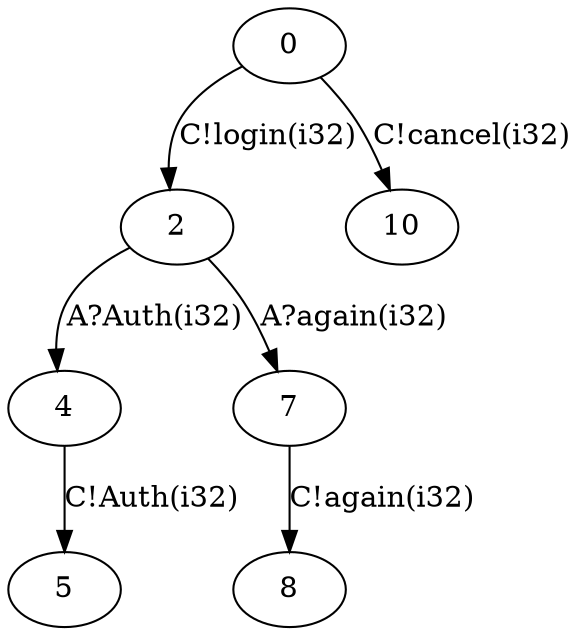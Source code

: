 digraph S {
  0;
  2;
  4;
  5;
  7;
  8;
  10;
  
  
  0 -> 2 [label="C!login(i32)", ];
  0 -> 10 [label="C!cancel(i32)", ];
  2 -> 4 [label="A?Auth(i32)", ];
  2 -> 7 [label="A?again(i32)", ];
  4 -> 5 [label="C!Auth(i32)", ];
  7 -> 8 [label="C!again(i32)", ];
  
  }
